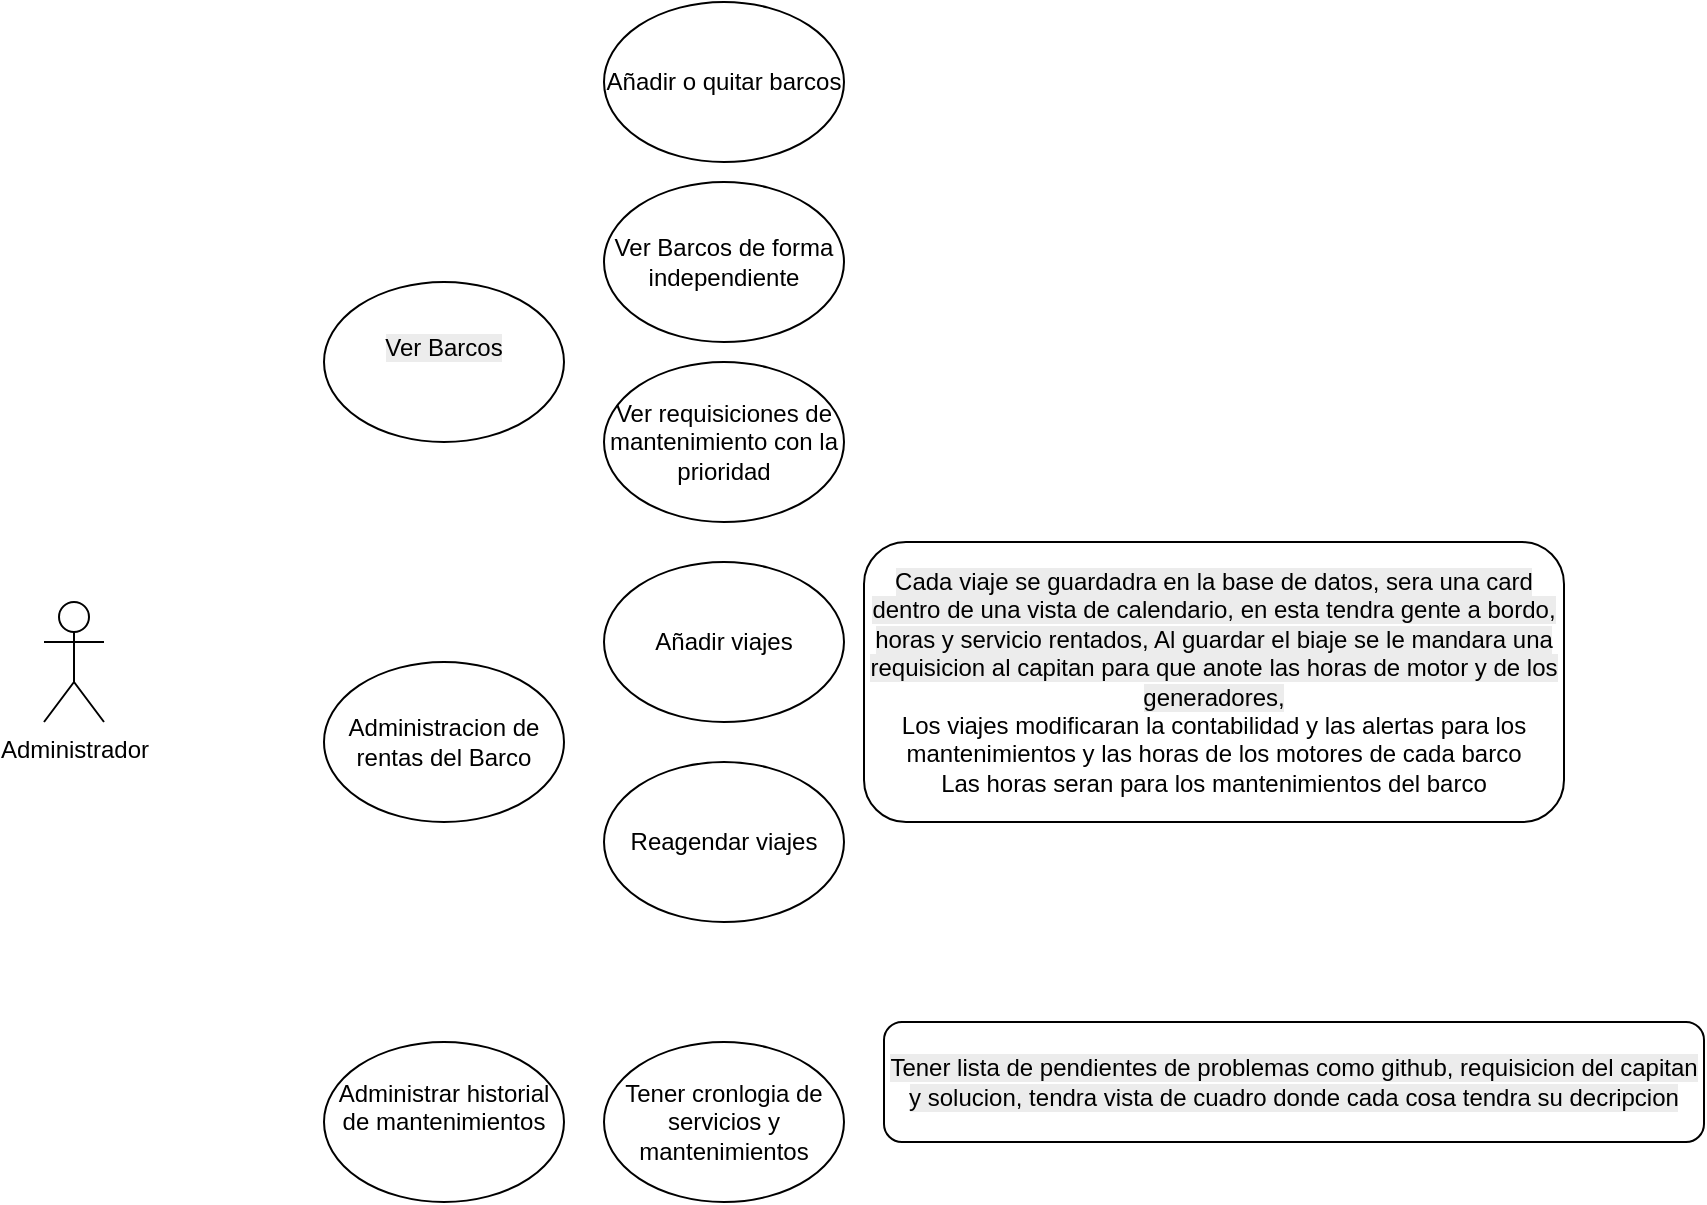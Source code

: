 <mxfile version="28.1.0">
  <diagram name="Página-1" id="piM3PB3O7zECQDfgPzs4">
    <mxGraphModel dx="702" dy="1624" grid="1" gridSize="10" guides="1" tooltips="1" connect="1" arrows="1" fold="1" page="1" pageScale="1" pageWidth="827" pageHeight="1169" math="0" shadow="0">
      <root>
        <mxCell id="0" />
        <mxCell id="1" parent="0" />
        <mxCell id="lmFqdas1ITUXmB06_ZZ9-1" value="Administrador" style="shape=umlActor;verticalLabelPosition=bottom;verticalAlign=top;html=1;outlineConnect=0;" vertex="1" parent="1">
          <mxGeometry x="190" y="180" width="30" height="60" as="geometry" />
        </mxCell>
        <mxCell id="lmFqdas1ITUXmB06_ZZ9-6" value="Reagendar viajes" style="ellipse;whiteSpace=wrap;html=1;" vertex="1" parent="1">
          <mxGeometry x="470" y="260" width="120" height="80" as="geometry" />
        </mxCell>
        <mxCell id="lmFqdas1ITUXmB06_ZZ9-7" value="Administracion de rentas del Barco" style="ellipse;whiteSpace=wrap;html=1;" vertex="1" parent="1">
          <mxGeometry x="330" y="210" width="120" height="80" as="geometry" />
        </mxCell>
        <mxCell id="lmFqdas1ITUXmB06_ZZ9-8" value="&#xa;&lt;span style=&quot;color: rgb(0, 0, 0); font-family: Helvetica; font-size: 12px; font-style: normal; font-variant-ligatures: normal; font-variant-caps: normal; font-weight: 400; letter-spacing: normal; orphans: 2; text-align: center; text-indent: 0px; text-transform: none; widows: 2; word-spacing: 0px; -webkit-text-stroke-width: 0px; white-space: normal; background-color: rgb(236, 236, 236); text-decoration-thickness: initial; text-decoration-style: initial; text-decoration-color: initial; display: inline !important; float: none;&quot;&gt;Ver Barcos&lt;/span&gt;&#xa;&#xa;" style="ellipse;whiteSpace=wrap;html=1;" vertex="1" parent="1">
          <mxGeometry x="330" y="20" width="120" height="80" as="geometry" />
        </mxCell>
        <mxCell id="lmFqdas1ITUXmB06_ZZ9-10" value="Ver Barcos de forma independiente" style="ellipse;whiteSpace=wrap;html=1;" vertex="1" parent="1">
          <mxGeometry x="470" y="-30" width="120" height="80" as="geometry" />
        </mxCell>
        <mxCell id="lmFqdas1ITUXmB06_ZZ9-11" value="Ver requisiciones de mantenimiento con la prioridad" style="ellipse;whiteSpace=wrap;html=1;" vertex="1" parent="1">
          <mxGeometry x="470" y="60" width="120" height="80" as="geometry" />
        </mxCell>
        <mxCell id="lmFqdas1ITUXmB06_ZZ9-12" value="Añadir o quitar barcos" style="ellipse;whiteSpace=wrap;html=1;" vertex="1" parent="1">
          <mxGeometry x="470" y="-120" width="120" height="80" as="geometry" />
        </mxCell>
        <mxCell id="lmFqdas1ITUXmB06_ZZ9-13" value="Añadir viajes" style="ellipse;whiteSpace=wrap;html=1;" vertex="1" parent="1">
          <mxGeometry x="470" y="160" width="120" height="80" as="geometry" />
        </mxCell>
        <mxCell id="lmFqdas1ITUXmB06_ZZ9-16" value="&lt;br&gt;&lt;span style=&quot;color: rgb(0, 0, 0); font-family: Helvetica; font-size: 12px; font-style: normal; font-variant-ligatures: normal; font-variant-caps: normal; font-weight: 400; letter-spacing: normal; orphans: 2; text-align: center; text-indent: 0px; text-transform: none; widows: 2; word-spacing: 0px; -webkit-text-stroke-width: 0px; white-space: normal; background-color: rgb(236, 236, 236); text-decoration-thickness: initial; text-decoration-style: initial; text-decoration-color: initial; float: none; display: inline !important;&quot;&gt;Cada viaje se guardadra en la base de datos, sera una card dentro de una vista de calendario, en esta tendra gente a bordo, horas y servicio rentados, Al guardar el biaje se le mandara una requisicion al capitan para que anote las horas de motor y de los generadores,&lt;/span&gt;&lt;div&gt;Los viajes modificaran la contabilidad y las alertas para los mantenimientos y las horas de los motores de cada barco&lt;/div&gt;&lt;div&gt;Las horas seran para los mantenimientos del barco&lt;br&gt;&lt;div&gt;&lt;br&gt;&lt;/div&gt;&lt;/div&gt;" style="rounded=1;whiteSpace=wrap;html=1;" vertex="1" parent="1">
          <mxGeometry x="600" y="150" width="350" height="140" as="geometry" />
        </mxCell>
        <mxCell id="lmFqdas1ITUXmB06_ZZ9-18" value="Administrar historial de mantenimientos&lt;div&gt;&lt;br&gt;&lt;/div&gt;" style="ellipse;whiteSpace=wrap;html=1;" vertex="1" parent="1">
          <mxGeometry x="330" y="400" width="120" height="80" as="geometry" />
        </mxCell>
        <mxCell id="lmFqdas1ITUXmB06_ZZ9-19" value="Tener cronlogia de servicios y mantenimientos" style="ellipse;whiteSpace=wrap;html=1;" vertex="1" parent="1">
          <mxGeometry x="470" y="400" width="120" height="80" as="geometry" />
        </mxCell>
        <mxCell id="lmFqdas1ITUXmB06_ZZ9-20" value="&lt;br&gt;&lt;span style=&quot;color: rgb(0, 0, 0); font-family: Helvetica; font-size: 12px; font-style: normal; font-variant-ligatures: normal; font-variant-caps: normal; font-weight: 400; letter-spacing: normal; orphans: 2; text-align: center; text-indent: 0px; text-transform: none; widows: 2; word-spacing: 0px; -webkit-text-stroke-width: 0px; white-space: normal; background-color: rgb(236, 236, 236); text-decoration-thickness: initial; text-decoration-style: initial; text-decoration-color: initial; float: none; display: inline !important;&quot;&gt;Tener lista de pendientes de problemas como github, requisicion del capitan y solucion, tendra vista de cuadro donde cada cosa tendra su decripcion&lt;/span&gt;&lt;div&gt;&lt;br/&gt;&lt;/div&gt;" style="rounded=1;whiteSpace=wrap;html=1;" vertex="1" parent="1">
          <mxGeometry x="610" y="390" width="410" height="60" as="geometry" />
        </mxCell>
      </root>
    </mxGraphModel>
  </diagram>
</mxfile>

